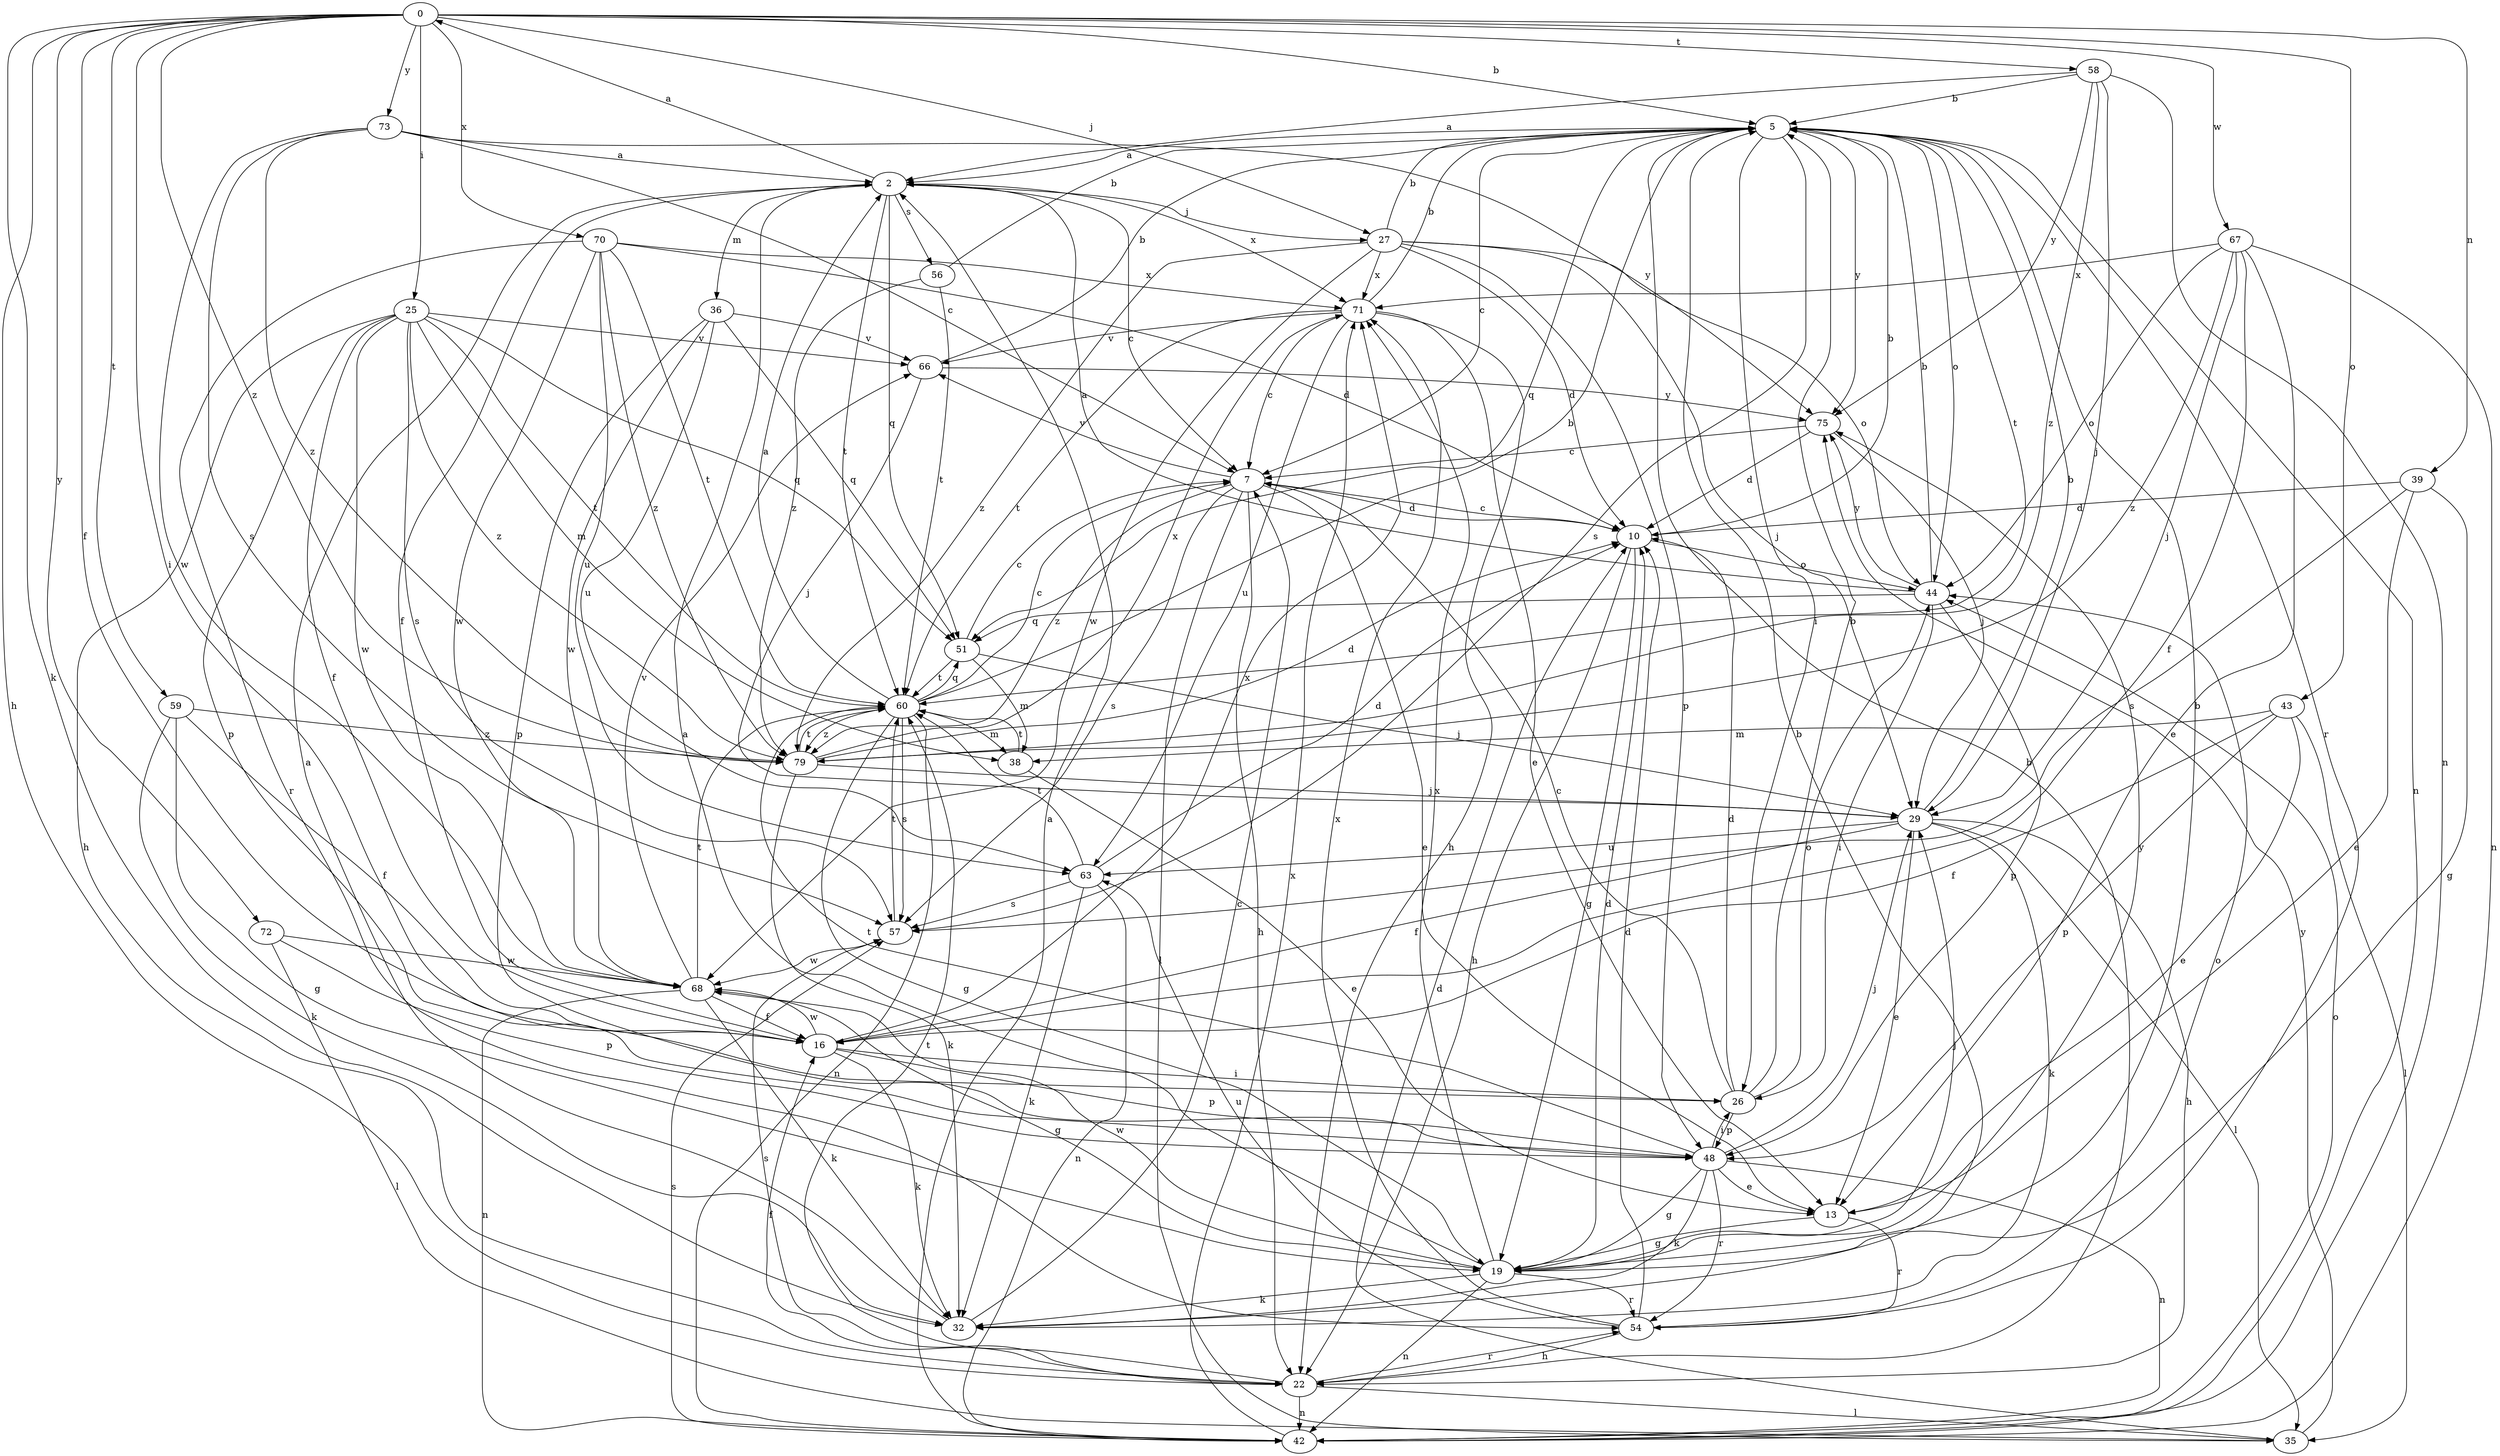strict digraph  {
0;
2;
5;
7;
10;
13;
16;
19;
22;
25;
26;
27;
29;
32;
35;
36;
38;
39;
42;
43;
44;
48;
51;
54;
56;
57;
58;
59;
60;
63;
66;
67;
68;
70;
71;
72;
73;
75;
79;
0 -> 5  [label=b];
0 -> 16  [label=f];
0 -> 22  [label=h];
0 -> 25  [label=i];
0 -> 26  [label=i];
0 -> 27  [label=j];
0 -> 32  [label=k];
0 -> 39  [label=n];
0 -> 43  [label=o];
0 -> 58  [label=t];
0 -> 59  [label=t];
0 -> 67  [label=w];
0 -> 70  [label=x];
0 -> 72  [label=y];
0 -> 73  [label=y];
0 -> 79  [label=z];
2 -> 0  [label=a];
2 -> 7  [label=c];
2 -> 16  [label=f];
2 -> 27  [label=j];
2 -> 36  [label=m];
2 -> 51  [label=q];
2 -> 56  [label=s];
2 -> 60  [label=t];
2 -> 71  [label=x];
5 -> 2  [label=a];
5 -> 7  [label=c];
5 -> 26  [label=i];
5 -> 42  [label=n];
5 -> 44  [label=o];
5 -> 51  [label=q];
5 -> 54  [label=r];
5 -> 57  [label=s];
5 -> 60  [label=t];
5 -> 75  [label=y];
7 -> 10  [label=d];
7 -> 13  [label=e];
7 -> 22  [label=h];
7 -> 35  [label=l];
7 -> 57  [label=s];
7 -> 66  [label=v];
7 -> 79  [label=z];
10 -> 5  [label=b];
10 -> 7  [label=c];
10 -> 19  [label=g];
10 -> 22  [label=h];
10 -> 44  [label=o];
13 -> 19  [label=g];
13 -> 54  [label=r];
16 -> 26  [label=i];
16 -> 32  [label=k];
16 -> 48  [label=p];
16 -> 68  [label=w];
16 -> 71  [label=x];
19 -> 2  [label=a];
19 -> 5  [label=b];
19 -> 10  [label=d];
19 -> 29  [label=j];
19 -> 32  [label=k];
19 -> 42  [label=n];
19 -> 54  [label=r];
19 -> 68  [label=w];
19 -> 71  [label=x];
19 -> 75  [label=y];
22 -> 5  [label=b];
22 -> 16  [label=f];
22 -> 35  [label=l];
22 -> 42  [label=n];
22 -> 54  [label=r];
22 -> 57  [label=s];
22 -> 60  [label=t];
25 -> 16  [label=f];
25 -> 22  [label=h];
25 -> 38  [label=m];
25 -> 48  [label=p];
25 -> 51  [label=q];
25 -> 57  [label=s];
25 -> 60  [label=t];
25 -> 66  [label=v];
25 -> 68  [label=w];
25 -> 79  [label=z];
26 -> 5  [label=b];
26 -> 7  [label=c];
26 -> 10  [label=d];
26 -> 44  [label=o];
26 -> 48  [label=p];
27 -> 5  [label=b];
27 -> 10  [label=d];
27 -> 29  [label=j];
27 -> 44  [label=o];
27 -> 48  [label=p];
27 -> 68  [label=w];
27 -> 71  [label=x];
27 -> 79  [label=z];
29 -> 5  [label=b];
29 -> 13  [label=e];
29 -> 16  [label=f];
29 -> 22  [label=h];
29 -> 32  [label=k];
29 -> 35  [label=l];
29 -> 63  [label=u];
32 -> 2  [label=a];
32 -> 5  [label=b];
32 -> 7  [label=c];
35 -> 10  [label=d];
35 -> 75  [label=y];
36 -> 48  [label=p];
36 -> 51  [label=q];
36 -> 63  [label=u];
36 -> 66  [label=v];
36 -> 68  [label=w];
38 -> 13  [label=e];
38 -> 60  [label=t];
39 -> 10  [label=d];
39 -> 13  [label=e];
39 -> 19  [label=g];
39 -> 57  [label=s];
42 -> 2  [label=a];
42 -> 44  [label=o];
42 -> 57  [label=s];
42 -> 71  [label=x];
43 -> 13  [label=e];
43 -> 16  [label=f];
43 -> 35  [label=l];
43 -> 38  [label=m];
43 -> 48  [label=p];
44 -> 2  [label=a];
44 -> 5  [label=b];
44 -> 26  [label=i];
44 -> 48  [label=p];
44 -> 51  [label=q];
44 -> 75  [label=y];
48 -> 13  [label=e];
48 -> 19  [label=g];
48 -> 26  [label=i];
48 -> 29  [label=j];
48 -> 32  [label=k];
48 -> 42  [label=n];
48 -> 54  [label=r];
48 -> 60  [label=t];
51 -> 7  [label=c];
51 -> 29  [label=j];
51 -> 38  [label=m];
51 -> 60  [label=t];
54 -> 10  [label=d];
54 -> 22  [label=h];
54 -> 44  [label=o];
54 -> 63  [label=u];
54 -> 71  [label=x];
56 -> 5  [label=b];
56 -> 60  [label=t];
56 -> 79  [label=z];
57 -> 60  [label=t];
57 -> 68  [label=w];
58 -> 2  [label=a];
58 -> 5  [label=b];
58 -> 29  [label=j];
58 -> 42  [label=n];
58 -> 75  [label=y];
58 -> 79  [label=z];
59 -> 16  [label=f];
59 -> 19  [label=g];
59 -> 32  [label=k];
59 -> 79  [label=z];
60 -> 2  [label=a];
60 -> 5  [label=b];
60 -> 7  [label=c];
60 -> 19  [label=g];
60 -> 38  [label=m];
60 -> 42  [label=n];
60 -> 51  [label=q];
60 -> 57  [label=s];
60 -> 79  [label=z];
63 -> 10  [label=d];
63 -> 32  [label=k];
63 -> 42  [label=n];
63 -> 57  [label=s];
63 -> 60  [label=t];
66 -> 5  [label=b];
66 -> 29  [label=j];
66 -> 75  [label=y];
67 -> 13  [label=e];
67 -> 16  [label=f];
67 -> 29  [label=j];
67 -> 42  [label=n];
67 -> 44  [label=o];
67 -> 71  [label=x];
67 -> 79  [label=z];
68 -> 16  [label=f];
68 -> 19  [label=g];
68 -> 32  [label=k];
68 -> 42  [label=n];
68 -> 60  [label=t];
68 -> 66  [label=v];
70 -> 10  [label=d];
70 -> 54  [label=r];
70 -> 60  [label=t];
70 -> 63  [label=u];
70 -> 68  [label=w];
70 -> 71  [label=x];
70 -> 79  [label=z];
71 -> 5  [label=b];
71 -> 7  [label=c];
71 -> 13  [label=e];
71 -> 22  [label=h];
71 -> 60  [label=t];
71 -> 63  [label=u];
71 -> 66  [label=v];
72 -> 35  [label=l];
72 -> 48  [label=p];
72 -> 68  [label=w];
73 -> 2  [label=a];
73 -> 7  [label=c];
73 -> 57  [label=s];
73 -> 68  [label=w];
73 -> 75  [label=y];
73 -> 79  [label=z];
75 -> 7  [label=c];
75 -> 10  [label=d];
75 -> 29  [label=j];
79 -> 10  [label=d];
79 -> 29  [label=j];
79 -> 32  [label=k];
79 -> 60  [label=t];
79 -> 71  [label=x];
}
